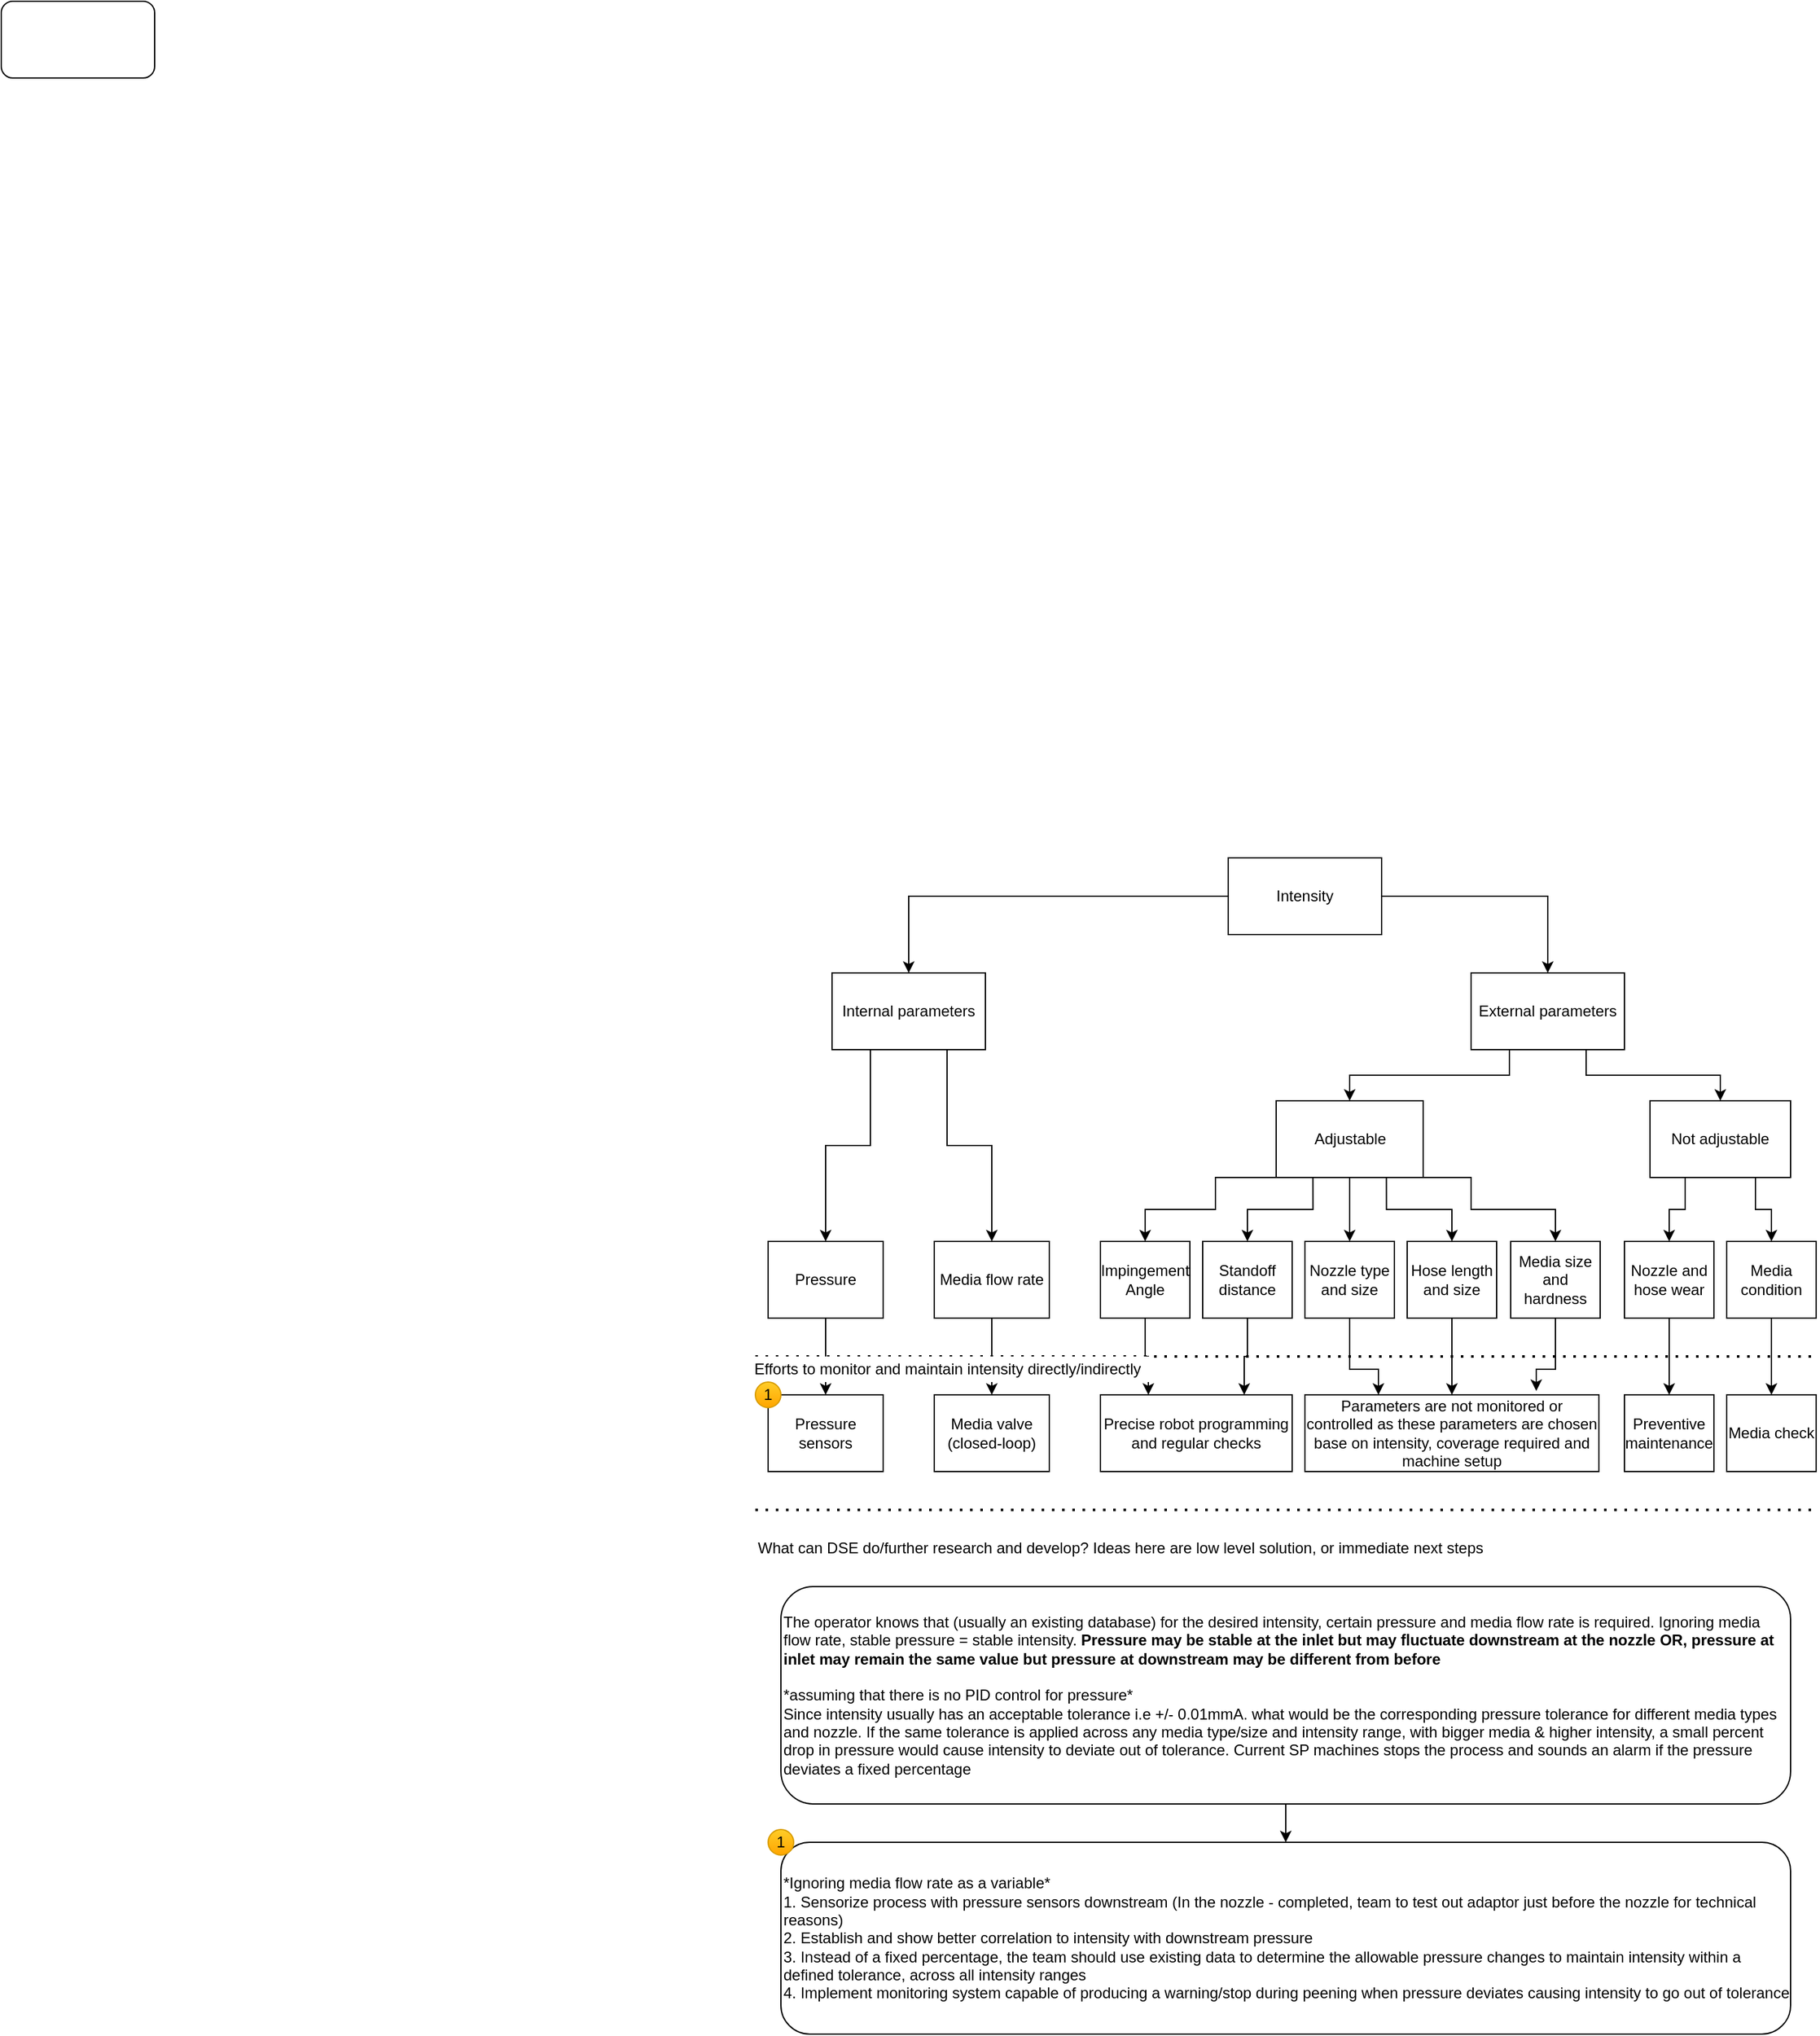 <mxfile version="15.8.7" type="github">
  <diagram id="0DHabs0GE1NaI--FJ0iT" name="Page-1">
    <mxGraphModel dx="2912" dy="2258" grid="1" gridSize="10" guides="1" tooltips="1" connect="1" arrows="1" fold="1" page="1" pageScale="1" pageWidth="850" pageHeight="1100" math="0" shadow="0">
      <root>
        <mxCell id="0" />
        <mxCell id="1" parent="0" />
        <mxCell id="lZUB57I9a2jBkrmypfUn-6" style="edgeStyle=orthogonalEdgeStyle;rounded=0;orthogonalLoop=1;jettySize=auto;html=1;entryX=0.5;entryY=0;entryDx=0;entryDy=0;" edge="1" parent="1" source="lZUB57I9a2jBkrmypfUn-1" target="lZUB57I9a2jBkrmypfUn-3">
          <mxGeometry relative="1" as="geometry" />
        </mxCell>
        <mxCell id="lZUB57I9a2jBkrmypfUn-10" style="edgeStyle=orthogonalEdgeStyle;rounded=0;orthogonalLoop=1;jettySize=auto;html=1;exitX=1;exitY=0.5;exitDx=0;exitDy=0;" edge="1" parent="1" source="lZUB57I9a2jBkrmypfUn-1" target="lZUB57I9a2jBkrmypfUn-9">
          <mxGeometry relative="1" as="geometry" />
        </mxCell>
        <mxCell id="lZUB57I9a2jBkrmypfUn-1" value="Intensity" style="rounded=0;whiteSpace=wrap;html=1;" vertex="1" parent="1">
          <mxGeometry x="380" y="70" width="120" height="60" as="geometry" />
        </mxCell>
        <mxCell id="lZUB57I9a2jBkrmypfUn-38" style="edgeStyle=orthogonalEdgeStyle;rounded=0;orthogonalLoop=1;jettySize=auto;html=1;exitX=0.5;exitY=1;exitDx=0;exitDy=0;" edge="1" parent="1" source="lZUB57I9a2jBkrmypfUn-2" target="lZUB57I9a2jBkrmypfUn-37">
          <mxGeometry relative="1" as="geometry" />
        </mxCell>
        <mxCell id="lZUB57I9a2jBkrmypfUn-2" value="Pressure" style="rounded=0;whiteSpace=wrap;html=1;" vertex="1" parent="1">
          <mxGeometry x="20" y="370" width="90" height="60" as="geometry" />
        </mxCell>
        <mxCell id="lZUB57I9a2jBkrmypfUn-7" style="edgeStyle=orthogonalEdgeStyle;rounded=0;orthogonalLoop=1;jettySize=auto;html=1;exitX=0.25;exitY=1;exitDx=0;exitDy=0;" edge="1" parent="1" source="lZUB57I9a2jBkrmypfUn-3" target="lZUB57I9a2jBkrmypfUn-2">
          <mxGeometry relative="1" as="geometry" />
        </mxCell>
        <mxCell id="lZUB57I9a2jBkrmypfUn-8" style="edgeStyle=orthogonalEdgeStyle;rounded=0;orthogonalLoop=1;jettySize=auto;html=1;exitX=0.75;exitY=1;exitDx=0;exitDy=0;entryX=0.5;entryY=0;entryDx=0;entryDy=0;" edge="1" parent="1" source="lZUB57I9a2jBkrmypfUn-3" target="lZUB57I9a2jBkrmypfUn-5">
          <mxGeometry relative="1" as="geometry" />
        </mxCell>
        <mxCell id="lZUB57I9a2jBkrmypfUn-3" value="Internal parameters" style="rounded=0;whiteSpace=wrap;html=1;" vertex="1" parent="1">
          <mxGeometry x="70" y="160" width="120" height="60" as="geometry" />
        </mxCell>
        <mxCell id="lZUB57I9a2jBkrmypfUn-41" style="edgeStyle=orthogonalEdgeStyle;rounded=0;orthogonalLoop=1;jettySize=auto;html=1;exitX=0.5;exitY=1;exitDx=0;exitDy=0;entryX=0.5;entryY=0;entryDx=0;entryDy=0;" edge="1" parent="1" source="lZUB57I9a2jBkrmypfUn-5" target="lZUB57I9a2jBkrmypfUn-39">
          <mxGeometry relative="1" as="geometry" />
        </mxCell>
        <mxCell id="lZUB57I9a2jBkrmypfUn-5" value="Media flow rate" style="rounded=0;whiteSpace=wrap;html=1;" vertex="1" parent="1">
          <mxGeometry x="150" y="370" width="90" height="60" as="geometry" />
        </mxCell>
        <mxCell id="lZUB57I9a2jBkrmypfUn-15" style="edgeStyle=orthogonalEdgeStyle;rounded=0;orthogonalLoop=1;jettySize=auto;html=1;exitX=0.25;exitY=1;exitDx=0;exitDy=0;entryX=0.5;entryY=0;entryDx=0;entryDy=0;" edge="1" parent="1" source="lZUB57I9a2jBkrmypfUn-9" target="lZUB57I9a2jBkrmypfUn-14">
          <mxGeometry relative="1" as="geometry" />
        </mxCell>
        <mxCell id="lZUB57I9a2jBkrmypfUn-17" style="edgeStyle=orthogonalEdgeStyle;rounded=0;orthogonalLoop=1;jettySize=auto;html=1;exitX=0.75;exitY=1;exitDx=0;exitDy=0;" edge="1" parent="1" source="lZUB57I9a2jBkrmypfUn-9" target="lZUB57I9a2jBkrmypfUn-16">
          <mxGeometry relative="1" as="geometry" />
        </mxCell>
        <mxCell id="lZUB57I9a2jBkrmypfUn-9" value="External parameters" style="rounded=0;whiteSpace=wrap;html=1;" vertex="1" parent="1">
          <mxGeometry x="570" y="160" width="120" height="60" as="geometry" />
        </mxCell>
        <mxCell id="lZUB57I9a2jBkrmypfUn-43" style="edgeStyle=orthogonalEdgeStyle;rounded=0;orthogonalLoop=1;jettySize=auto;html=1;exitX=0.5;exitY=1;exitDx=0;exitDy=0;entryX=0.25;entryY=0;entryDx=0;entryDy=0;" edge="1" parent="1" source="lZUB57I9a2jBkrmypfUn-11" target="lZUB57I9a2jBkrmypfUn-42">
          <mxGeometry relative="1" as="geometry" />
        </mxCell>
        <mxCell id="lZUB57I9a2jBkrmypfUn-11" value="Impingement Angle" style="rounded=0;whiteSpace=wrap;html=1;" vertex="1" parent="1">
          <mxGeometry x="280" y="370" width="70" height="60" as="geometry" />
        </mxCell>
        <mxCell id="lZUB57I9a2jBkrmypfUn-44" style="edgeStyle=orthogonalEdgeStyle;rounded=0;orthogonalLoop=1;jettySize=auto;html=1;exitX=0.5;exitY=1;exitDx=0;exitDy=0;entryX=0.75;entryY=0;entryDx=0;entryDy=0;" edge="1" parent="1" source="lZUB57I9a2jBkrmypfUn-12" target="lZUB57I9a2jBkrmypfUn-42">
          <mxGeometry relative="1" as="geometry" />
        </mxCell>
        <mxCell id="lZUB57I9a2jBkrmypfUn-12" value="Standoff distance" style="rounded=0;whiteSpace=wrap;html=1;" vertex="1" parent="1">
          <mxGeometry x="360" y="370" width="70" height="60" as="geometry" />
        </mxCell>
        <mxCell id="lZUB57I9a2jBkrmypfUn-52" style="edgeStyle=orthogonalEdgeStyle;rounded=0;orthogonalLoop=1;jettySize=auto;html=1;exitX=0.5;exitY=1;exitDx=0;exitDy=0;entryX=0.25;entryY=0;entryDx=0;entryDy=0;" edge="1" parent="1" source="lZUB57I9a2jBkrmypfUn-13" target="lZUB57I9a2jBkrmypfUn-51">
          <mxGeometry relative="1" as="geometry">
            <Array as="points">
              <mxPoint x="475" y="470" />
              <mxPoint x="498" y="470" />
            </Array>
          </mxGeometry>
        </mxCell>
        <mxCell id="lZUB57I9a2jBkrmypfUn-13" value="Nozzle type and size" style="rounded=0;whiteSpace=wrap;html=1;" vertex="1" parent="1">
          <mxGeometry x="440" y="370" width="70" height="60" as="geometry" />
        </mxCell>
        <mxCell id="lZUB57I9a2jBkrmypfUn-23" style="edgeStyle=orthogonalEdgeStyle;rounded=0;orthogonalLoop=1;jettySize=auto;html=1;exitX=0;exitY=1;exitDx=0;exitDy=0;entryX=0.5;entryY=0;entryDx=0;entryDy=0;" edge="1" parent="1" source="lZUB57I9a2jBkrmypfUn-14" target="lZUB57I9a2jBkrmypfUn-11">
          <mxGeometry relative="1" as="geometry">
            <Array as="points">
              <mxPoint x="370" y="320" />
              <mxPoint x="370" y="345" />
              <mxPoint x="315" y="345" />
            </Array>
          </mxGeometry>
        </mxCell>
        <mxCell id="lZUB57I9a2jBkrmypfUn-24" style="edgeStyle=orthogonalEdgeStyle;rounded=0;orthogonalLoop=1;jettySize=auto;html=1;exitX=0.25;exitY=1;exitDx=0;exitDy=0;entryX=0.5;entryY=0;entryDx=0;entryDy=0;" edge="1" parent="1" source="lZUB57I9a2jBkrmypfUn-14" target="lZUB57I9a2jBkrmypfUn-12">
          <mxGeometry relative="1" as="geometry" />
        </mxCell>
        <mxCell id="lZUB57I9a2jBkrmypfUn-25" style="edgeStyle=orthogonalEdgeStyle;rounded=0;orthogonalLoop=1;jettySize=auto;html=1;exitX=0.5;exitY=1;exitDx=0;exitDy=0;entryX=0.5;entryY=0;entryDx=0;entryDy=0;" edge="1" parent="1" source="lZUB57I9a2jBkrmypfUn-14" target="lZUB57I9a2jBkrmypfUn-13">
          <mxGeometry relative="1" as="geometry" />
        </mxCell>
        <mxCell id="lZUB57I9a2jBkrmypfUn-26" style="edgeStyle=orthogonalEdgeStyle;rounded=0;orthogonalLoop=1;jettySize=auto;html=1;exitX=0.75;exitY=1;exitDx=0;exitDy=0;entryX=0.5;entryY=0;entryDx=0;entryDy=0;" edge="1" parent="1" source="lZUB57I9a2jBkrmypfUn-14" target="lZUB57I9a2jBkrmypfUn-19">
          <mxGeometry relative="1" as="geometry" />
        </mxCell>
        <mxCell id="lZUB57I9a2jBkrmypfUn-27" style="edgeStyle=orthogonalEdgeStyle;rounded=0;orthogonalLoop=1;jettySize=auto;html=1;exitX=1;exitY=1;exitDx=0;exitDy=0;entryX=0.5;entryY=0;entryDx=0;entryDy=0;" edge="1" parent="1" source="lZUB57I9a2jBkrmypfUn-14" target="lZUB57I9a2jBkrmypfUn-21">
          <mxGeometry relative="1" as="geometry">
            <Array as="points">
              <mxPoint x="570" y="320" />
              <mxPoint x="570" y="345" />
              <mxPoint x="636" y="345" />
            </Array>
          </mxGeometry>
        </mxCell>
        <mxCell id="lZUB57I9a2jBkrmypfUn-14" value="Adjustable" style="rounded=0;whiteSpace=wrap;html=1;" vertex="1" parent="1">
          <mxGeometry x="417.5" y="260" width="115" height="60" as="geometry" />
        </mxCell>
        <mxCell id="lZUB57I9a2jBkrmypfUn-28" style="edgeStyle=orthogonalEdgeStyle;rounded=0;orthogonalLoop=1;jettySize=auto;html=1;exitX=0.25;exitY=1;exitDx=0;exitDy=0;entryX=0.5;entryY=0;entryDx=0;entryDy=0;" edge="1" parent="1" source="lZUB57I9a2jBkrmypfUn-16" target="lZUB57I9a2jBkrmypfUn-18">
          <mxGeometry relative="1" as="geometry" />
        </mxCell>
        <mxCell id="lZUB57I9a2jBkrmypfUn-29" style="edgeStyle=orthogonalEdgeStyle;rounded=0;orthogonalLoop=1;jettySize=auto;html=1;exitX=0.75;exitY=1;exitDx=0;exitDy=0;entryX=0.5;entryY=0;entryDx=0;entryDy=0;" edge="1" parent="1" source="lZUB57I9a2jBkrmypfUn-16" target="lZUB57I9a2jBkrmypfUn-20">
          <mxGeometry relative="1" as="geometry" />
        </mxCell>
        <mxCell id="lZUB57I9a2jBkrmypfUn-16" value="Not adjustable" style="rounded=0;whiteSpace=wrap;html=1;" vertex="1" parent="1">
          <mxGeometry x="710" y="260" width="110" height="60" as="geometry" />
        </mxCell>
        <mxCell id="lZUB57I9a2jBkrmypfUn-50" style="edgeStyle=orthogonalEdgeStyle;rounded=0;orthogonalLoop=1;jettySize=auto;html=1;exitX=0.5;exitY=1;exitDx=0;exitDy=0;entryX=0.5;entryY=0;entryDx=0;entryDy=0;" edge="1" parent="1" source="lZUB57I9a2jBkrmypfUn-18" target="lZUB57I9a2jBkrmypfUn-49">
          <mxGeometry relative="1" as="geometry" />
        </mxCell>
        <mxCell id="lZUB57I9a2jBkrmypfUn-18" value="Nozzle and hose wear" style="rounded=0;whiteSpace=wrap;html=1;" vertex="1" parent="1">
          <mxGeometry x="690" y="370" width="70" height="60" as="geometry" />
        </mxCell>
        <mxCell id="lZUB57I9a2jBkrmypfUn-53" style="edgeStyle=orthogonalEdgeStyle;rounded=0;orthogonalLoop=1;jettySize=auto;html=1;exitX=0.5;exitY=1;exitDx=0;exitDy=0;entryX=0.5;entryY=0;entryDx=0;entryDy=0;" edge="1" parent="1" source="lZUB57I9a2jBkrmypfUn-19" target="lZUB57I9a2jBkrmypfUn-51">
          <mxGeometry relative="1" as="geometry" />
        </mxCell>
        <mxCell id="lZUB57I9a2jBkrmypfUn-19" value="Hose length and size" style="rounded=0;whiteSpace=wrap;html=1;" vertex="1" parent="1">
          <mxGeometry x="520" y="370" width="70" height="60" as="geometry" />
        </mxCell>
        <mxCell id="lZUB57I9a2jBkrmypfUn-48" style="edgeStyle=orthogonalEdgeStyle;rounded=0;orthogonalLoop=1;jettySize=auto;html=1;exitX=0.5;exitY=1;exitDx=0;exitDy=0;" edge="1" parent="1" source="lZUB57I9a2jBkrmypfUn-20" target="lZUB57I9a2jBkrmypfUn-47">
          <mxGeometry relative="1" as="geometry" />
        </mxCell>
        <mxCell id="lZUB57I9a2jBkrmypfUn-20" value="Media condition" style="rounded=0;whiteSpace=wrap;html=1;" vertex="1" parent="1">
          <mxGeometry x="770" y="370" width="70" height="60" as="geometry" />
        </mxCell>
        <mxCell id="lZUB57I9a2jBkrmypfUn-54" style="edgeStyle=orthogonalEdgeStyle;rounded=0;orthogonalLoop=1;jettySize=auto;html=1;exitX=0.5;exitY=1;exitDx=0;exitDy=0;entryX=0.787;entryY=-0.05;entryDx=0;entryDy=0;entryPerimeter=0;" edge="1" parent="1" source="lZUB57I9a2jBkrmypfUn-21" target="lZUB57I9a2jBkrmypfUn-51">
          <mxGeometry relative="1" as="geometry">
            <Array as="points">
              <mxPoint x="636" y="470" />
              <mxPoint x="621" y="470" />
            </Array>
          </mxGeometry>
        </mxCell>
        <mxCell id="lZUB57I9a2jBkrmypfUn-21" value="Media size and hardness" style="rounded=0;whiteSpace=wrap;html=1;" vertex="1" parent="1">
          <mxGeometry x="601" y="370" width="70" height="60" as="geometry" />
        </mxCell>
        <mxCell id="lZUB57I9a2jBkrmypfUn-34" value="" style="endArrow=none;dashed=1;html=1;dashPattern=1 3;strokeWidth=2;rounded=0;" edge="1" parent="1">
          <mxGeometry width="50" height="50" relative="1" as="geometry">
            <mxPoint x="10" y="460" as="sourcePoint" />
            <mxPoint x="840" y="460" as="targetPoint" />
          </mxGeometry>
        </mxCell>
        <mxCell id="lZUB57I9a2jBkrmypfUn-35" value="" style="endArrow=none;dashed=1;html=1;dashPattern=1 3;strokeWidth=2;rounded=0;" edge="1" parent="1">
          <mxGeometry width="50" height="50" relative="1" as="geometry">
            <mxPoint x="10" y="580" as="sourcePoint" />
            <mxPoint x="840" y="580" as="targetPoint" />
          </mxGeometry>
        </mxCell>
        <mxCell id="lZUB57I9a2jBkrmypfUn-36" value="Efforts to monitor and maintain intensity directly/indirectly" style="text;html=1;align=center;verticalAlign=middle;resizable=0;points=[];autosize=1;fillColor=default;" vertex="1" parent="1">
          <mxGeometry y="460" width="320" height="20" as="geometry" />
        </mxCell>
        <mxCell id="lZUB57I9a2jBkrmypfUn-37" value="Pressure sensors" style="rounded=0;whiteSpace=wrap;html=1;" vertex="1" parent="1">
          <mxGeometry x="20" y="490" width="90" height="60" as="geometry" />
        </mxCell>
        <mxCell id="lZUB57I9a2jBkrmypfUn-39" value="Media valve (closed-loop)" style="rounded=0;whiteSpace=wrap;html=1;" vertex="1" parent="1">
          <mxGeometry x="150" y="490" width="90" height="60" as="geometry" />
        </mxCell>
        <mxCell id="lZUB57I9a2jBkrmypfUn-42" value="Precise robot programming and regular checks" style="rounded=0;whiteSpace=wrap;html=1;" vertex="1" parent="1">
          <mxGeometry x="280" y="490" width="150" height="60" as="geometry" />
        </mxCell>
        <mxCell id="lZUB57I9a2jBkrmypfUn-47" value="Media check" style="rounded=0;whiteSpace=wrap;html=1;" vertex="1" parent="1">
          <mxGeometry x="770" y="490" width="70" height="60" as="geometry" />
        </mxCell>
        <mxCell id="lZUB57I9a2jBkrmypfUn-49" value="Preventive maintenance" style="rounded=0;whiteSpace=wrap;html=1;" vertex="1" parent="1">
          <mxGeometry x="690" y="490" width="70" height="60" as="geometry" />
        </mxCell>
        <mxCell id="lZUB57I9a2jBkrmypfUn-51" value="Parameters are not monitored or controlled as these parameters are chosen base on intensity, coverage required and machine setup" style="rounded=0;whiteSpace=wrap;html=1;" vertex="1" parent="1">
          <mxGeometry x="440" y="490" width="230" height="60" as="geometry" />
        </mxCell>
        <mxCell id="lZUB57I9a2jBkrmypfUn-55" value="1" style="ellipse;whiteSpace=wrap;html=1;fillColor=#ffcd28;gradientColor=#ffa500;strokeColor=#d79b00;" vertex="1" parent="1">
          <mxGeometry x="10" y="480" width="20" height="20" as="geometry" />
        </mxCell>
        <mxCell id="lZUB57I9a2jBkrmypfUn-61" value="*Ignoring media flow rate as a variable*&lt;br&gt;1. Sensorize process with pressure sensors downstream (In the nozzle - completed, team to test out adaptor just before the nozzle for technical reasons)&lt;br&gt;2. Establish and show better correlation to intensity with downstream pressure&lt;br&gt;3. Instead of a fixed percentage, the team should use existing data to determine the allowable pressure changes to maintain intensity within a defined tolerance, across all intensity ranges&lt;br&gt;4. Implement monitoring system capable of producing a warning/stop during peening when pressure deviates causing intensity to go out of tolerance" style="rounded=1;whiteSpace=wrap;html=1;fillColor=default;align=left;" vertex="1" parent="1">
          <mxGeometry x="30" y="840" width="790" height="150" as="geometry" />
        </mxCell>
        <mxCell id="lZUB57I9a2jBkrmypfUn-57" value="What can DSE do/further research and develop? Ideas here are low level solution, or immediate next steps" style="text;html=1;align=left;verticalAlign=middle;resizable=0;points=[];autosize=1;strokeColor=none;fillColor=none;" vertex="1" parent="1">
          <mxGeometry x="10" y="600" width="580" height="20" as="geometry" />
        </mxCell>
        <mxCell id="lZUB57I9a2jBkrmypfUn-65" style="edgeStyle=orthogonalEdgeStyle;rounded=0;orthogonalLoop=1;jettySize=auto;html=1;exitX=0.5;exitY=1;exitDx=0;exitDy=0;entryX=0.5;entryY=0;entryDx=0;entryDy=0;" edge="1" parent="1" source="lZUB57I9a2jBkrmypfUn-62" target="lZUB57I9a2jBkrmypfUn-61">
          <mxGeometry relative="1" as="geometry" />
        </mxCell>
        <mxCell id="lZUB57I9a2jBkrmypfUn-62" value="The operator knows that (usually an existing database) for the desired intensity, certain pressure and media flow rate is required. Ignoring media flow rate, stable pressure = stable intensity. &lt;b&gt;Pressure may be stable at the inlet but may fluctuate downstream at the nozzle OR, pressure at inlet may remain the same value but pressure at downstream may be different from before&lt;/b&gt;&lt;br&gt;&lt;br&gt;*assuming that there is no PID control for pressure*&lt;br&gt;Since intensity usually has an acceptable tolerance i.e +/- 0.01mmA. what would be the corresponding pressure tolerance for different media types and nozzle. If the same tolerance is applied across any media type/size and intensity range, with bigger media &amp;amp; higher intensity, a small percent drop in pressure would cause intensity to deviate out of tolerance. Current SP machines stops the process and sounds an alarm if the pressure deviates a fixed percentage&amp;nbsp;" style="rounded=1;whiteSpace=wrap;html=1;fillColor=default;align=left;" vertex="1" parent="1">
          <mxGeometry x="30" y="640" width="790" height="170" as="geometry" />
        </mxCell>
        <mxCell id="lZUB57I9a2jBkrmypfUn-56" value="1" style="ellipse;whiteSpace=wrap;html=1;fillColor=#ffcd28;gradientColor=#ffa500;strokeColor=#d79b00;" vertex="1" parent="1">
          <mxGeometry x="20" y="830" width="20" height="20" as="geometry" />
        </mxCell>
        <mxCell id="lZUB57I9a2jBkrmypfUn-60" value="" style="rounded=1;whiteSpace=wrap;html=1;fillColor=default;" vertex="1" parent="1">
          <mxGeometry x="-580" y="-600" width="120" height="60" as="geometry" />
        </mxCell>
      </root>
    </mxGraphModel>
  </diagram>
</mxfile>
